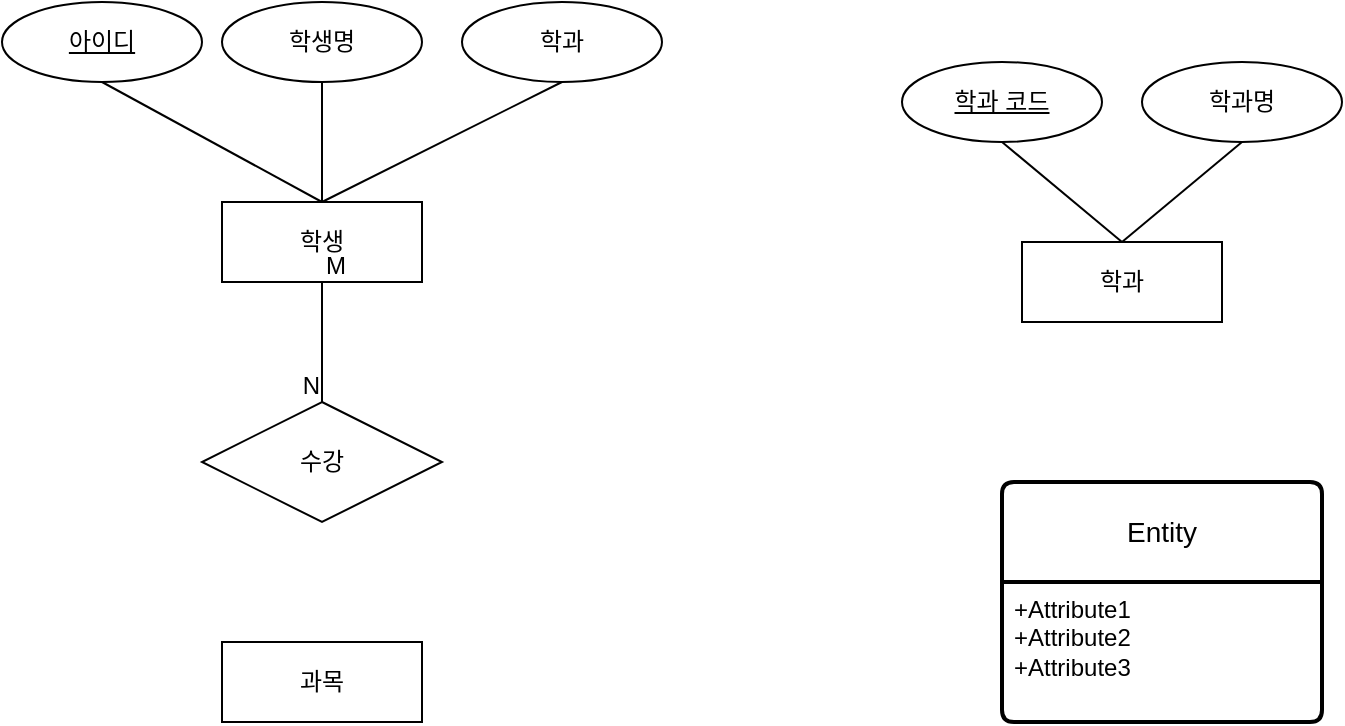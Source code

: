 <mxfile version="24.0.5" type="github">
  <diagram name="페이지-1" id="IOAzRT3sTb7OcvLRRHCT">
    <mxGraphModel dx="638" dy="744" grid="1" gridSize="10" guides="1" tooltips="1" connect="1" arrows="1" fold="1" page="1" pageScale="1" pageWidth="827" pageHeight="1169" math="0" shadow="0">
      <root>
        <mxCell id="0" />
        <mxCell id="1" parent="0" />
        <mxCell id="8klXdlApngFy_PwamsGe-9" value="학생&lt;span style=&quot;color: rgba(0, 0, 0, 0); font-family: monospace; font-size: 0px; text-align: start; text-wrap: nowrap;&quot;&gt;%3CmxGraphModel%3E%3Croot%3E%3CmxCell%20id%3D%220%22%2F%3E%3CmxCell%20id%3D%221%22%20parent%3D%220%22%2F%3E%3CmxCell%20id%3D%222%22%20value%3D%22%EC%95%84%EC%9D%B4%EB%94%94%22%20style%3D%22ellipse%3BwhiteSpace%3Dwrap%3Bhtml%3D1%3B%22%20vertex%3D%221%22%20parent%3D%221%22%3E%3CmxGeometry%20x%3D%22150%22%20y%3D%2260%22%20width%3D%22120%22%20height%3D%2280%22%20as%3D%22geometry%22%2F%3E%3C%2FmxCell%3E%3C%2Froot%3E%3C%2FmxGraphModel%3E&lt;/span&gt;" style="whiteSpace=wrap;html=1;align=center;" vertex="1" parent="1">
          <mxGeometry x="140" y="280" width="100" height="40" as="geometry" />
        </mxCell>
        <mxCell id="8klXdlApngFy_PwamsGe-10" value="과목" style="whiteSpace=wrap;html=1;align=center;" vertex="1" parent="1">
          <mxGeometry x="140" y="500" width="100" height="40" as="geometry" />
        </mxCell>
        <mxCell id="8klXdlApngFy_PwamsGe-11" value="학과" style="whiteSpace=wrap;html=1;align=center;" vertex="1" parent="1">
          <mxGeometry x="540" y="300" width="100" height="40" as="geometry" />
        </mxCell>
        <mxCell id="8klXdlApngFy_PwamsGe-12" value="&lt;u&gt;아이디&lt;/u&gt;" style="ellipse;whiteSpace=wrap;html=1;align=center;" vertex="1" parent="1">
          <mxGeometry x="30" y="180" width="100" height="40" as="geometry" />
        </mxCell>
        <mxCell id="8klXdlApngFy_PwamsGe-13" value="학생명" style="ellipse;whiteSpace=wrap;html=1;align=center;" vertex="1" parent="1">
          <mxGeometry x="140" y="180" width="100" height="40" as="geometry" />
        </mxCell>
        <mxCell id="8klXdlApngFy_PwamsGe-14" value="학과" style="ellipse;whiteSpace=wrap;html=1;align=center;" vertex="1" parent="1">
          <mxGeometry x="260" y="180" width="100" height="40" as="geometry" />
        </mxCell>
        <mxCell id="8klXdlApngFy_PwamsGe-15" value="&lt;u&gt;학과 코드&lt;/u&gt;" style="ellipse;whiteSpace=wrap;html=1;align=center;" vertex="1" parent="1">
          <mxGeometry x="480" y="210" width="100" height="40" as="geometry" />
        </mxCell>
        <mxCell id="8klXdlApngFy_PwamsGe-16" value="학과명" style="ellipse;whiteSpace=wrap;html=1;align=center;" vertex="1" parent="1">
          <mxGeometry x="600" y="210" width="100" height="40" as="geometry" />
        </mxCell>
        <mxCell id="8klXdlApngFy_PwamsGe-18" value="" style="endArrow=none;html=1;rounded=0;exitX=0.5;exitY=1;exitDx=0;exitDy=0;entryX=0.5;entryY=0;entryDx=0;entryDy=0;" edge="1" parent="1" source="8klXdlApngFy_PwamsGe-13" target="8klXdlApngFy_PwamsGe-9">
          <mxGeometry relative="1" as="geometry">
            <mxPoint x="180" y="380" as="sourcePoint" />
            <mxPoint x="340" y="380" as="targetPoint" />
          </mxGeometry>
        </mxCell>
        <mxCell id="8klXdlApngFy_PwamsGe-19" value="" style="endArrow=none;html=1;rounded=0;exitX=0.5;exitY=1;exitDx=0;exitDy=0;" edge="1" parent="1" source="8klXdlApngFy_PwamsGe-12">
          <mxGeometry relative="1" as="geometry">
            <mxPoint x="200" y="230" as="sourcePoint" />
            <mxPoint x="190" y="280" as="targetPoint" />
          </mxGeometry>
        </mxCell>
        <mxCell id="8klXdlApngFy_PwamsGe-20" value="" style="endArrow=none;html=1;rounded=0;exitX=0.5;exitY=1;exitDx=0;exitDy=0;entryX=0.5;entryY=0;entryDx=0;entryDy=0;" edge="1" parent="1" source="8klXdlApngFy_PwamsGe-14" target="8klXdlApngFy_PwamsGe-9">
          <mxGeometry relative="1" as="geometry">
            <mxPoint x="210" y="240" as="sourcePoint" />
            <mxPoint x="210" y="300" as="targetPoint" />
          </mxGeometry>
        </mxCell>
        <mxCell id="8klXdlApngFy_PwamsGe-21" value="" style="endArrow=none;html=1;rounded=0;exitX=0.5;exitY=1;exitDx=0;exitDy=0;entryX=0.5;entryY=0;entryDx=0;entryDy=0;" edge="1" parent="1" source="8klXdlApngFy_PwamsGe-15" target="8klXdlApngFy_PwamsGe-11">
          <mxGeometry relative="1" as="geometry">
            <mxPoint x="220" y="250" as="sourcePoint" />
            <mxPoint x="220" y="310" as="targetPoint" />
          </mxGeometry>
        </mxCell>
        <mxCell id="8klXdlApngFy_PwamsGe-22" value="" style="endArrow=none;html=1;rounded=0;entryX=0.5;entryY=0;entryDx=0;entryDy=0;exitX=0.5;exitY=1;exitDx=0;exitDy=0;" edge="1" parent="1" source="8klXdlApngFy_PwamsGe-16" target="8klXdlApngFy_PwamsGe-11">
          <mxGeometry relative="1" as="geometry">
            <mxPoint x="650" y="260" as="sourcePoint" />
            <mxPoint x="230" y="320" as="targetPoint" />
          </mxGeometry>
        </mxCell>
        <mxCell id="8klXdlApngFy_PwamsGe-23" value="수강" style="shape=rhombus;perimeter=rhombusPerimeter;whiteSpace=wrap;html=1;align=center;" vertex="1" parent="1">
          <mxGeometry x="130" y="380" width="120" height="60" as="geometry" />
        </mxCell>
        <mxCell id="8klXdlApngFy_PwamsGe-24" value="" style="endArrow=none;html=1;rounded=0;exitX=0.5;exitY=1;exitDx=0;exitDy=0;entryX=0.5;entryY=0;entryDx=0;entryDy=0;" edge="1" parent="1" source="8klXdlApngFy_PwamsGe-9" target="8klXdlApngFy_PwamsGe-23">
          <mxGeometry relative="1" as="geometry">
            <mxPoint x="180" y="380" as="sourcePoint" />
            <mxPoint x="340" y="380" as="targetPoint" />
          </mxGeometry>
        </mxCell>
        <mxCell id="8klXdlApngFy_PwamsGe-25" value="M" style="resizable=0;html=1;whiteSpace=wrap;align=left;verticalAlign=bottom;" connectable="0" vertex="1" parent="8klXdlApngFy_PwamsGe-24">
          <mxGeometry x="-1" relative="1" as="geometry" />
        </mxCell>
        <mxCell id="8klXdlApngFy_PwamsGe-26" value="N" style="resizable=0;html=1;whiteSpace=wrap;align=right;verticalAlign=bottom;" connectable="0" vertex="1" parent="8klXdlApngFy_PwamsGe-24">
          <mxGeometry x="1" relative="1" as="geometry" />
        </mxCell>
        <mxCell id="8klXdlApngFy_PwamsGe-27" value="Entity" style="swimlane;childLayout=stackLayout;horizontal=1;startSize=50;horizontalStack=0;rounded=1;fontSize=14;fontStyle=0;strokeWidth=2;resizeParent=0;resizeLast=1;shadow=0;dashed=0;align=center;arcSize=4;whiteSpace=wrap;html=1;" vertex="1" parent="1">
          <mxGeometry x="530" y="420" width="160" height="120" as="geometry" />
        </mxCell>
        <mxCell id="8klXdlApngFy_PwamsGe-28" value="+Attribute1&#xa;+Attribute2&#xa;+Attribute3" style="align=left;strokeColor=none;fillColor=none;spacingLeft=4;fontSize=12;verticalAlign=top;resizable=0;rotatable=0;part=1;html=1;" vertex="1" parent="8klXdlApngFy_PwamsGe-27">
          <mxGeometry y="50" width="160" height="70" as="geometry" />
        </mxCell>
      </root>
    </mxGraphModel>
  </diagram>
</mxfile>
